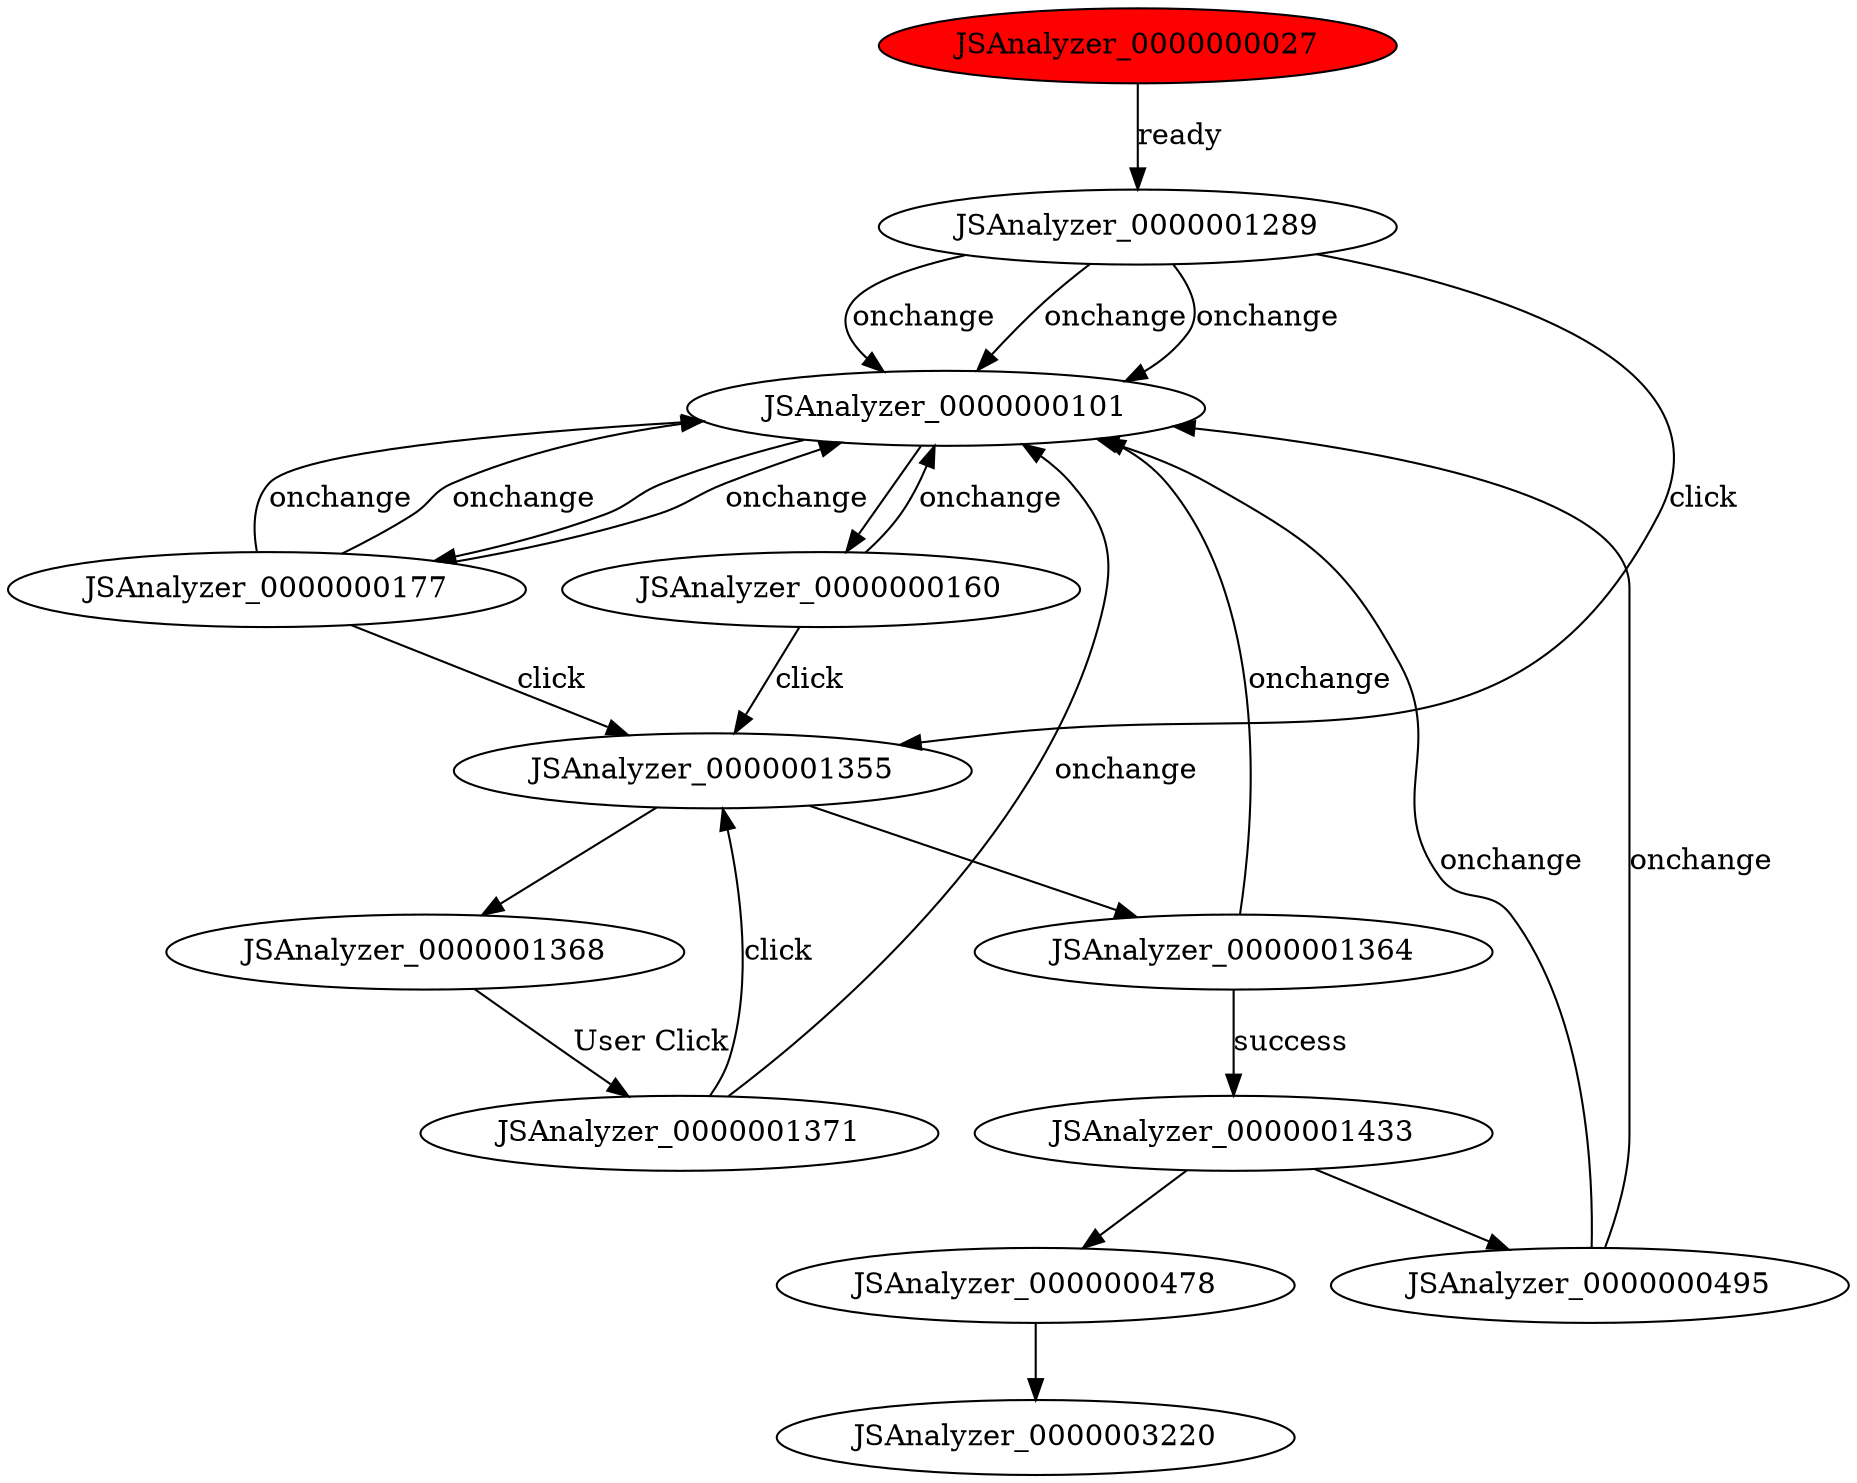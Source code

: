 digraph FSM {
JSAnalyzer_0000000027 [style=filled,fillcolor=red];
JSAnalyzer_0000000101 [];
JSAnalyzer_0000000160 [];
JSAnalyzer_0000000177 [];
JSAnalyzer_0000000478 [];
JSAnalyzer_0000000495 [];
JSAnalyzer_0000001289 [];
JSAnalyzer_0000001355 [];
JSAnalyzer_0000001364 [];
JSAnalyzer_0000001368 [];
JSAnalyzer_0000001433 [];
JSAnalyzer_0000001371 [];
JSAnalyzer_0000000101 -> JSAnalyzer_0000000160 []
JSAnalyzer_0000000101 -> JSAnalyzer_0000000177 []
JSAnalyzer_0000001433 -> JSAnalyzer_0000000478 []
JSAnalyzer_0000001433 -> JSAnalyzer_0000000495 []
JSAnalyzer_0000001355 -> JSAnalyzer_0000001364 []
JSAnalyzer_0000001355 -> JSAnalyzer_0000001368 []
JSAnalyzer_0000000027 -> JSAnalyzer_0000001289 [label="ready"]
JSAnalyzer_0000000160 -> JSAnalyzer_0000000101 [label="onchange"]
JSAnalyzer_0000000160 -> JSAnalyzer_0000001355 [label="click"]
JSAnalyzer_0000000177 -> JSAnalyzer_0000000101 [label="onchange"]
JSAnalyzer_0000000177 -> JSAnalyzer_0000000101 [label="onchange"]
JSAnalyzer_0000000177 -> JSAnalyzer_0000000101 [label="onchange"]
JSAnalyzer_0000000177 -> JSAnalyzer_0000001355 [label="click"]
JSAnalyzer_0000000495 -> JSAnalyzer_0000000101 [label="onchange"]
JSAnalyzer_0000000495 -> JSAnalyzer_0000000101 [label="onchange"]
JSAnalyzer_0000001289 -> JSAnalyzer_0000000101 [label="onchange"]
JSAnalyzer_0000001289 -> JSAnalyzer_0000000101 [label="onchange"]
JSAnalyzer_0000001289 -> JSAnalyzer_0000000101 [label="onchange"]
JSAnalyzer_0000001289 -> JSAnalyzer_0000001355 [label="click"]
JSAnalyzer_0000001364 -> JSAnalyzer_0000001433 [label="success"]
JSAnalyzer_0000001364 -> JSAnalyzer_0000000101 [label="onchange"]
JSAnalyzer_0000001368 -> JSAnalyzer_0000001371 [label="User Click"]
JSAnalyzer_0000001371 -> JSAnalyzer_0000000101 [label="onchange"]
JSAnalyzer_0000001371 -> JSAnalyzer_0000001355 [label="click"]
JSAnalyzer_0000000478 -> JSAnalyzer_0000003220 []
}
